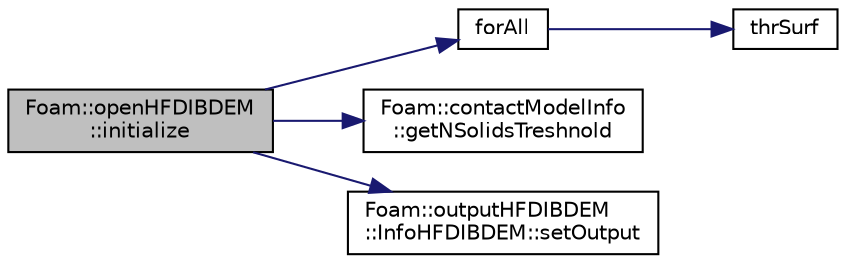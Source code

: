 digraph "Foam::openHFDIBDEM::initialize"
{
 // LATEX_PDF_SIZE
  edge [fontname="Helvetica",fontsize="10",labelfontname="Helvetica",labelfontsize="10"];
  node [fontname="Helvetica",fontsize="10",shape=record];
  rankdir="LR";
  Node1 [label="Foam::openHFDIBDEM\l::initialize",height=0.2,width=0.4,color="black", fillcolor="grey75", style="filled", fontcolor="black",tooltip=" "];
  Node1 -> Node2 [color="midnightblue",fontsize="10",style="solid",fontname="Helvetica"];
  Node2 [label="forAll",height=0.2,width=0.4,color="black", fillcolor="white", style="filled",URL="$addModels_2initializeAddModels_8H.html#adcd69a620b2d93c893cbf0e92bb7c5d7",tooltip=" "];
  Node2 -> Node3 [color="midnightblue",fontsize="10",style="solid",fontname="Helvetica"];
  Node3 [label="thrSurf",height=0.2,width=0.4,color="black", fillcolor="white", style="filled",URL="$addModels_2initializeAddModels_8H.html#a12947c9cf4cff46d3d0a324e3e718f45",tooltip=" "];
  Node1 -> Node4 [color="midnightblue",fontsize="10",style="solid",fontname="Helvetica"];
  Node4 [label="Foam::contactModelInfo\l::getNSolidsTreshnold",height=0.2,width=0.4,color="black", fillcolor="white", style="filled",URL="$classFoam_1_1contactModelInfo.html#ad0238963a9ab0e850056822def25f3a8",tooltip=" "];
  Node1 -> Node5 [color="midnightblue",fontsize="10",style="solid",fontname="Helvetica"];
  Node5 [label="Foam::outputHFDIBDEM\l::InfoHFDIBDEM::setOutput",height=0.2,width=0.4,color="black", fillcolor="white", style="filled",URL="$classFoam_1_1outputHFDIBDEM_1_1InfoHFDIBDEM.html#a538319b53c0e82e4c8a2d188632e2323",tooltip=" "];
}
